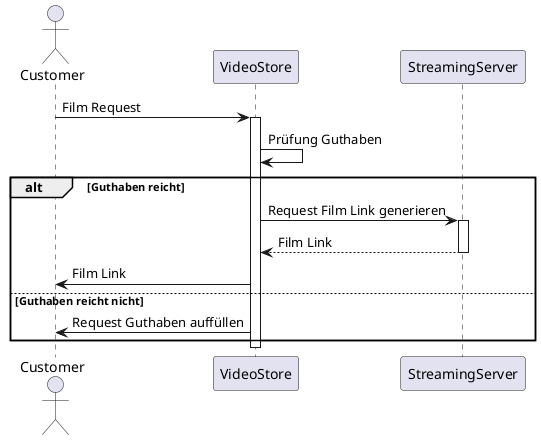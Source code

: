 @startuml Videothek
actor Customer
participant VideoStore
participant StreamingServer
Customer -> VideoStore: Film Request
activate VideoStore
VideoStore -> VideoStore: Prüfung Guthaben
alt Guthaben reicht
    VideoStore -> StreamingServer: Request Film Link generieren
    activate StreamingServer
    StreamingServer --> VideoStore: Film Link
    deactivate StreamingServer
    VideoStore -> Customer: Film Link
else Guthaben reicht nicht
    VideoStore -> Customer: Request Guthaben auffüllen
end
deactivate VideoStore
@enduml
